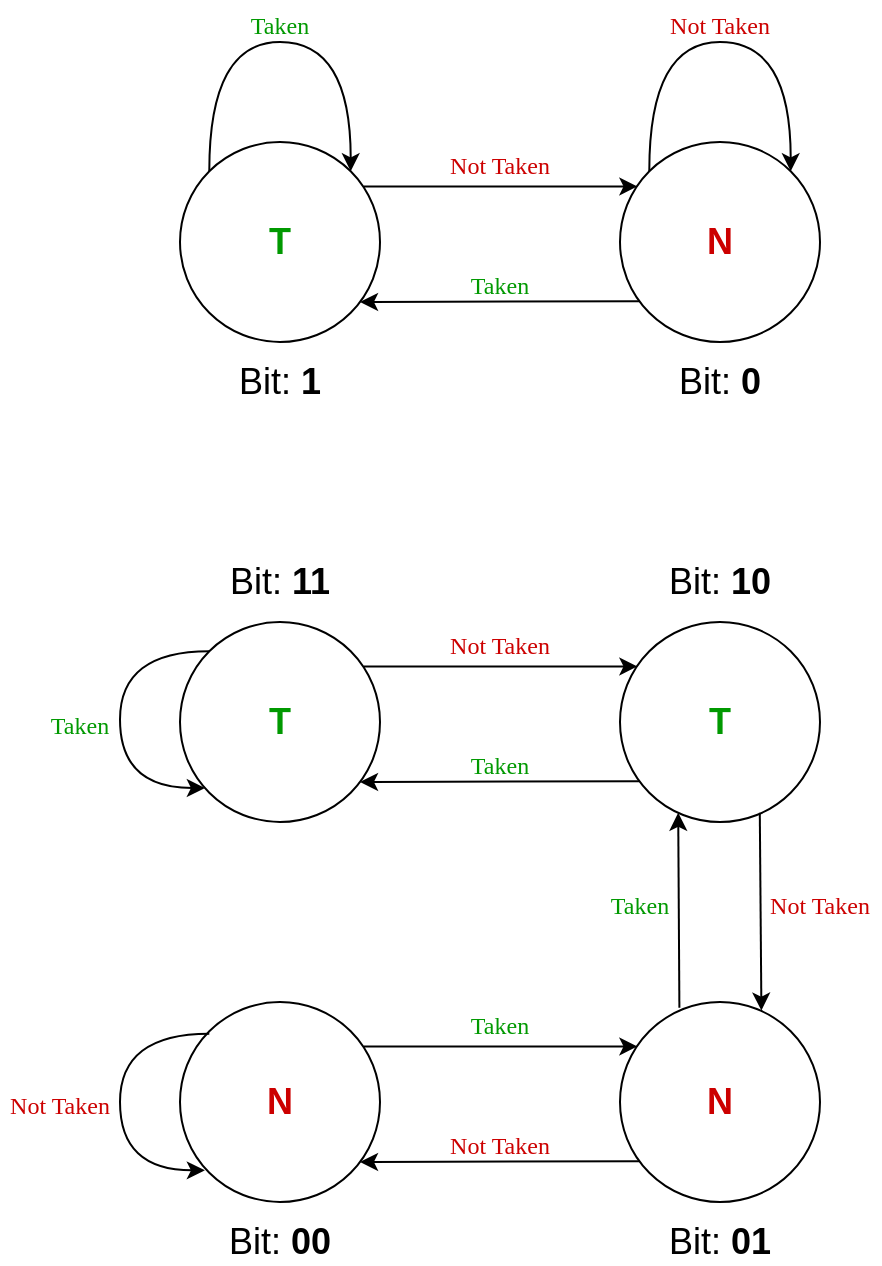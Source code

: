 <mxfile version="20.5.3" type="device"><diagram id="3-t52tXllmwZHOhdJ-lu" name="Page-1"><mxGraphModel dx="939" dy="731" grid="1" gridSize="10" guides="1" tooltips="1" connect="1" arrows="1" fold="1" page="1" pageScale="1" pageWidth="850" pageHeight="1100" math="0" shadow="0"><root><mxCell id="0"/><mxCell id="1" parent="0"/><mxCell id="wJpvVLMRcYAPyDLTpvID-3" value="&lt;font color=&quot;#009900&quot; style=&quot;font-size: 18px;&quot;&gt;&lt;b&gt;T&lt;/b&gt;&lt;/font&gt;" style="ellipse;whiteSpace=wrap;html=1;aspect=fixed;" vertex="1" parent="1"><mxGeometry x="180" y="80" width="100" height="100" as="geometry"/></mxCell><mxCell id="wJpvVLMRcYAPyDLTpvID-4" value="&lt;font color=&quot;#cc0000&quot; style=&quot;font-size: 18px;&quot;&gt;&lt;b&gt;N&lt;/b&gt;&lt;/font&gt;" style="ellipse;whiteSpace=wrap;html=1;aspect=fixed;" vertex="1" parent="1"><mxGeometry x="400" y="80" width="100" height="100" as="geometry"/></mxCell><mxCell id="wJpvVLMRcYAPyDLTpvID-6" style="edgeStyle=orthogonalEdgeStyle;rounded=0;orthogonalLoop=1;jettySize=auto;html=1;exitX=0;exitY=0;exitDx=0;exitDy=0;entryX=1;entryY=0;entryDx=0;entryDy=0;curved=1;" edge="1" parent="1" source="wJpvVLMRcYAPyDLTpvID-3" target="wJpvVLMRcYAPyDLTpvID-3"><mxGeometry relative="1" as="geometry"><Array as="points"><mxPoint x="195" y="30"/><mxPoint x="265" y="30"/></Array></mxGeometry></mxCell><mxCell id="wJpvVLMRcYAPyDLTpvID-7" style="edgeStyle=orthogonalEdgeStyle;rounded=0;orthogonalLoop=1;jettySize=auto;html=1;exitX=0;exitY=0;exitDx=0;exitDy=0;entryX=1;entryY=0;entryDx=0;entryDy=0;curved=1;" edge="1" parent="1"><mxGeometry relative="1" as="geometry"><mxPoint x="414.645" y="94.645" as="sourcePoint"/><mxPoint x="485.355" y="94.645" as="targetPoint"/><Array as="points"><mxPoint x="415" y="30"/><mxPoint x="485" y="30"/></Array></mxGeometry></mxCell><mxCell id="wJpvVLMRcYAPyDLTpvID-11" value="" style="endArrow=classic;html=1;rounded=0;curved=1;exitX=0.92;exitY=0.223;exitDx=0;exitDy=0;exitPerimeter=0;entryX=0.087;entryY=0.222;entryDx=0;entryDy=0;entryPerimeter=0;" edge="1" parent="1" source="wJpvVLMRcYAPyDLTpvID-3" target="wJpvVLMRcYAPyDLTpvID-4"><mxGeometry width="50" height="50" relative="1" as="geometry"><mxPoint x="400" y="120" as="sourcePoint"/><mxPoint x="450" y="70" as="targetPoint"/></mxGeometry></mxCell><mxCell id="wJpvVLMRcYAPyDLTpvID-12" value="" style="endArrow=classic;html=1;rounded=0;curved=1;exitX=0.098;exitY=0.796;exitDx=0;exitDy=0;exitPerimeter=0;" edge="1" parent="1" source="wJpvVLMRcYAPyDLTpvID-4"><mxGeometry width="50" height="50" relative="1" as="geometry"><mxPoint x="282" y="112.3" as="sourcePoint"/><mxPoint x="270" y="160" as="targetPoint"/></mxGeometry></mxCell><mxCell id="wJpvVLMRcYAPyDLTpvID-13" value="&lt;font color=&quot;#009900&quot; face=&quot;Georgia&quot; style=&quot;font-size: 12px;&quot;&gt;Taken&lt;/font&gt;" style="text;html=1;strokeColor=none;fillColor=none;align=center;verticalAlign=middle;whiteSpace=wrap;rounded=0;fontSize=18;" vertex="1" parent="1"><mxGeometry x="200" y="10" width="60" height="20" as="geometry"/></mxCell><mxCell id="wJpvVLMRcYAPyDLTpvID-14" value="&lt;font color=&quot;#cc0000&quot; face=&quot;Georgia&quot; style=&quot;font-size: 12px;&quot;&gt;Not Taken&lt;/font&gt;" style="text;html=1;strokeColor=none;fillColor=none;align=center;verticalAlign=middle;whiteSpace=wrap;rounded=0;fontSize=18;" vertex="1" parent="1"><mxGeometry x="420" y="10" width="60" height="20" as="geometry"/></mxCell><mxCell id="wJpvVLMRcYAPyDLTpvID-15" value="&lt;font color=&quot;#cc0000&quot; face=&quot;Georgia&quot; style=&quot;font-size: 12px;&quot;&gt;Not Taken&lt;/font&gt;" style="text;html=1;strokeColor=none;fillColor=none;align=center;verticalAlign=middle;whiteSpace=wrap;rounded=0;fontSize=18;" vertex="1" parent="1"><mxGeometry x="310" y="80" width="60" height="20" as="geometry"/></mxCell><mxCell id="wJpvVLMRcYAPyDLTpvID-16" value="&lt;font color=&quot;#009900&quot; face=&quot;Georgia&quot; style=&quot;font-size: 12px;&quot;&gt;Taken&lt;/font&gt;" style="text;html=1;strokeColor=none;fillColor=none;align=center;verticalAlign=middle;whiteSpace=wrap;rounded=0;fontSize=18;" vertex="1" parent="1"><mxGeometry x="310" y="140" width="60" height="20" as="geometry"/></mxCell><mxCell id="wJpvVLMRcYAPyDLTpvID-17" value="&lt;font face=&quot;Helvetica&quot; style=&quot;font-size: 18px;&quot; color=&quot;#000000&quot;&gt;Bit:&lt;b style=&quot;&quot;&gt; 1&lt;/b&gt;&lt;/font&gt;" style="text;html=1;strokeColor=none;fillColor=none;align=center;verticalAlign=middle;whiteSpace=wrap;rounded=0;fontFamily=Georgia;fontSize=12;fontColor=#009900;" vertex="1" parent="1"><mxGeometry x="200" y="190" width="60" height="20" as="geometry"/></mxCell><mxCell id="wJpvVLMRcYAPyDLTpvID-18" value="&lt;font face=&quot;Helvetica&quot; style=&quot;font-size: 18px;&quot; color=&quot;#000000&quot;&gt;Bit:&lt;b style=&quot;&quot;&gt; 0&lt;/b&gt;&lt;/font&gt;" style="text;html=1;strokeColor=none;fillColor=none;align=center;verticalAlign=middle;whiteSpace=wrap;rounded=0;fontFamily=Georgia;fontSize=12;fontColor=#009900;" vertex="1" parent="1"><mxGeometry x="420" y="190" width="60" height="20" as="geometry"/></mxCell><mxCell id="wJpvVLMRcYAPyDLTpvID-19" value="&lt;font color=&quot;#009900&quot; style=&quot;font-size: 18px;&quot;&gt;&lt;b&gt;T&lt;/b&gt;&lt;/font&gt;" style="ellipse;whiteSpace=wrap;html=1;aspect=fixed;" vertex="1" parent="1"><mxGeometry x="180" y="320" width="100" height="100" as="geometry"/></mxCell><mxCell id="wJpvVLMRcYAPyDLTpvID-20" value="&lt;b style=&quot;color: rgb(0, 153, 0); font-size: 18px;&quot;&gt;T&lt;/b&gt;" style="ellipse;whiteSpace=wrap;html=1;aspect=fixed;" vertex="1" parent="1"><mxGeometry x="400" y="320" width="100" height="100" as="geometry"/></mxCell><mxCell id="wJpvVLMRcYAPyDLTpvID-21" style="edgeStyle=orthogonalEdgeStyle;rounded=0;orthogonalLoop=1;jettySize=auto;html=1;exitX=0;exitY=0;exitDx=0;exitDy=0;curved=1;" edge="1" parent="1" source="wJpvVLMRcYAPyDLTpvID-19" target="wJpvVLMRcYAPyDLTpvID-19"><mxGeometry relative="1" as="geometry"><Array as="points"><mxPoint x="150" y="335"/><mxPoint x="150" y="403"/></Array></mxGeometry></mxCell><mxCell id="wJpvVLMRcYAPyDLTpvID-23" value="" style="endArrow=classic;html=1;rounded=0;curved=1;exitX=0.92;exitY=0.223;exitDx=0;exitDy=0;exitPerimeter=0;entryX=0.087;entryY=0.222;entryDx=0;entryDy=0;entryPerimeter=0;" edge="1" parent="1" source="wJpvVLMRcYAPyDLTpvID-19" target="wJpvVLMRcYAPyDLTpvID-20"><mxGeometry width="50" height="50" relative="1" as="geometry"><mxPoint x="400" y="360" as="sourcePoint"/><mxPoint x="450" y="310" as="targetPoint"/></mxGeometry></mxCell><mxCell id="wJpvVLMRcYAPyDLTpvID-24" value="" style="endArrow=classic;html=1;rounded=0;curved=1;exitX=0.098;exitY=0.796;exitDx=0;exitDy=0;exitPerimeter=0;" edge="1" parent="1" source="wJpvVLMRcYAPyDLTpvID-20"><mxGeometry width="50" height="50" relative="1" as="geometry"><mxPoint x="282" y="352.3" as="sourcePoint"/><mxPoint x="270" y="400" as="targetPoint"/></mxGeometry></mxCell><mxCell id="wJpvVLMRcYAPyDLTpvID-25" value="&lt;font color=&quot;#009900&quot; face=&quot;Georgia&quot; style=&quot;font-size: 12px;&quot;&gt;Taken&lt;/font&gt;" style="text;html=1;strokeColor=none;fillColor=none;align=center;verticalAlign=middle;whiteSpace=wrap;rounded=0;fontSize=18;" vertex="1" parent="1"><mxGeometry x="100" y="360" width="60" height="20" as="geometry"/></mxCell><mxCell id="wJpvVLMRcYAPyDLTpvID-27" value="&lt;font color=&quot;#cc0000&quot; face=&quot;Georgia&quot; style=&quot;font-size: 12px;&quot;&gt;Not Taken&lt;/font&gt;" style="text;html=1;strokeColor=none;fillColor=none;align=center;verticalAlign=middle;whiteSpace=wrap;rounded=0;fontSize=18;" vertex="1" parent="1"><mxGeometry x="310" y="320" width="60" height="20" as="geometry"/></mxCell><mxCell id="wJpvVLMRcYAPyDLTpvID-28" value="&lt;font color=&quot;#009900&quot; face=&quot;Georgia&quot; style=&quot;font-size: 12px;&quot;&gt;Taken&lt;/font&gt;" style="text;html=1;strokeColor=none;fillColor=none;align=center;verticalAlign=middle;whiteSpace=wrap;rounded=0;fontSize=18;" vertex="1" parent="1"><mxGeometry x="310" y="380" width="60" height="20" as="geometry"/></mxCell><mxCell id="wJpvVLMRcYAPyDLTpvID-31" value="&lt;b style=&quot;color: rgb(204, 0, 0); font-size: 18px;&quot;&gt;N&lt;/b&gt;" style="ellipse;whiteSpace=wrap;html=1;aspect=fixed;" vertex="1" parent="1"><mxGeometry x="180" y="510" width="100" height="100" as="geometry"/></mxCell><mxCell id="wJpvVLMRcYAPyDLTpvID-32" value="&lt;font color=&quot;#cc0000&quot; style=&quot;font-size: 18px;&quot;&gt;&lt;b&gt;N&lt;/b&gt;&lt;/font&gt;" style="ellipse;whiteSpace=wrap;html=1;aspect=fixed;" vertex="1" parent="1"><mxGeometry x="400" y="510" width="100" height="100" as="geometry"/></mxCell><mxCell id="wJpvVLMRcYAPyDLTpvID-35" value="" style="endArrow=classic;html=1;rounded=0;curved=1;exitX=0.92;exitY=0.223;exitDx=0;exitDy=0;exitPerimeter=0;entryX=0.087;entryY=0.222;entryDx=0;entryDy=0;entryPerimeter=0;" edge="1" parent="1" source="wJpvVLMRcYAPyDLTpvID-31" target="wJpvVLMRcYAPyDLTpvID-32"><mxGeometry width="50" height="50" relative="1" as="geometry"><mxPoint x="400" y="550" as="sourcePoint"/><mxPoint x="450" y="500" as="targetPoint"/></mxGeometry></mxCell><mxCell id="wJpvVLMRcYAPyDLTpvID-36" value="" style="endArrow=classic;html=1;rounded=0;curved=1;exitX=0.098;exitY=0.796;exitDx=0;exitDy=0;exitPerimeter=0;" edge="1" parent="1" source="wJpvVLMRcYAPyDLTpvID-32"><mxGeometry width="50" height="50" relative="1" as="geometry"><mxPoint x="282" y="542.3" as="sourcePoint"/><mxPoint x="270" y="590" as="targetPoint"/></mxGeometry></mxCell><mxCell id="wJpvVLMRcYAPyDLTpvID-38" value="&lt;font color=&quot;#cc0000&quot; face=&quot;Georgia&quot; style=&quot;font-size: 12px;&quot;&gt;Not Taken&lt;/font&gt;" style="text;html=1;strokeColor=none;fillColor=none;align=center;verticalAlign=middle;whiteSpace=wrap;rounded=0;fontSize=18;" vertex="1" parent="1"><mxGeometry x="90" y="550" width="60" height="20" as="geometry"/></mxCell><mxCell id="wJpvVLMRcYAPyDLTpvID-39" value="&lt;span style=&quot;color: rgb(0, 153, 0); font-family: Georgia; font-size: 12px;&quot;&gt;Taken&lt;/span&gt;" style="text;html=1;strokeColor=none;fillColor=none;align=center;verticalAlign=middle;whiteSpace=wrap;rounded=0;fontSize=18;" vertex="1" parent="1"><mxGeometry x="310" y="510" width="60" height="20" as="geometry"/></mxCell><mxCell id="wJpvVLMRcYAPyDLTpvID-41" value="&lt;font face=&quot;Helvetica&quot; style=&quot;font-size: 18px;&quot; color=&quot;#000000&quot;&gt;Bit:&lt;b style=&quot;&quot;&gt;&amp;nbsp;00&lt;/b&gt;&lt;/font&gt;" style="text;html=1;strokeColor=none;fillColor=none;align=center;verticalAlign=middle;whiteSpace=wrap;rounded=0;fontFamily=Georgia;fontSize=12;fontColor=#009900;" vertex="1" parent="1"><mxGeometry x="200" y="620" width="60" height="20" as="geometry"/></mxCell><mxCell id="wJpvVLMRcYAPyDLTpvID-42" value="&lt;font face=&quot;Helvetica&quot; style=&quot;font-size: 18px;&quot; color=&quot;#000000&quot;&gt;Bit:&lt;b style=&quot;&quot;&gt; 01&lt;/b&gt;&lt;/font&gt;" style="text;html=1;strokeColor=none;fillColor=none;align=center;verticalAlign=middle;whiteSpace=wrap;rounded=0;fontFamily=Georgia;fontSize=12;fontColor=#009900;" vertex="1" parent="1"><mxGeometry x="420" y="620" width="60" height="20" as="geometry"/></mxCell><mxCell id="wJpvVLMRcYAPyDLTpvID-46" value="&lt;font color=&quot;#cc0000&quot; face=&quot;Georgia&quot; style=&quot;font-size: 12px;&quot;&gt;Not Taken&lt;/font&gt;" style="text;html=1;strokeColor=none;fillColor=none;align=center;verticalAlign=middle;whiteSpace=wrap;rounded=0;fontSize=18;rotation=0;" vertex="1" parent="1"><mxGeometry x="470" y="450" width="60" height="20" as="geometry"/></mxCell><mxCell id="wJpvVLMRcYAPyDLTpvID-47" value="&lt;font color=&quot;#cc0000&quot; face=&quot;Georgia&quot; style=&quot;font-size: 12px;&quot;&gt;Not Taken&lt;/font&gt;" style="text;html=1;strokeColor=none;fillColor=none;align=center;verticalAlign=middle;whiteSpace=wrap;rounded=0;fontSize=18;" vertex="1" parent="1"><mxGeometry x="310" y="570" width="60" height="20" as="geometry"/></mxCell><mxCell id="wJpvVLMRcYAPyDLTpvID-48" style="edgeStyle=orthogonalEdgeStyle;rounded=0;orthogonalLoop=1;jettySize=auto;html=1;exitX=0;exitY=0;exitDx=0;exitDy=0;curved=1;" edge="1" parent="1"><mxGeometry relative="1" as="geometry"><Array as="points"><mxPoint x="150" y="526.18"/><mxPoint x="150" y="594.18"/></Array><mxPoint x="194.645" y="525.825" as="sourcePoint"/><mxPoint x="192.437" y="594.18" as="targetPoint"/></mxGeometry></mxCell><mxCell id="wJpvVLMRcYAPyDLTpvID-49" value="" style="endArrow=classic;html=1;rounded=0;fontFamily=Helvetica;fontSize=18;fontColor=#000000;curved=1;exitX=0.699;exitY=0.954;exitDx=0;exitDy=0;exitPerimeter=0;entryX=0.707;entryY=0.043;entryDx=0;entryDy=0;entryPerimeter=0;" edge="1" parent="1" source="wJpvVLMRcYAPyDLTpvID-20" target="wJpvVLMRcYAPyDLTpvID-32"><mxGeometry width="50" height="50" relative="1" as="geometry"><mxPoint x="380" y="480" as="sourcePoint"/><mxPoint x="430" y="430" as="targetPoint"/></mxGeometry></mxCell><mxCell id="wJpvVLMRcYAPyDLTpvID-50" value="" style="endArrow=classic;html=1;rounded=0;fontFamily=Helvetica;fontSize=18;fontColor=#000000;curved=1;exitX=0.297;exitY=0.029;exitDx=0;exitDy=0;exitPerimeter=0;entryX=0.291;entryY=0.954;entryDx=0;entryDy=0;entryPerimeter=0;" edge="1" parent="1" source="wJpvVLMRcYAPyDLTpvID-32" target="wJpvVLMRcYAPyDLTpvID-20"><mxGeometry width="50" height="50" relative="1" as="geometry"><mxPoint x="479.9" y="425.4" as="sourcePoint"/><mxPoint x="430" y="420" as="targetPoint"/></mxGeometry></mxCell><mxCell id="wJpvVLMRcYAPyDLTpvID-51" value="&lt;span style=&quot;color: rgb(0, 153, 0); font-family: Georgia; font-size: 12px;&quot;&gt;Taken&lt;/span&gt;" style="text;html=1;strokeColor=none;fillColor=none;align=center;verticalAlign=middle;whiteSpace=wrap;rounded=0;fontSize=18;" vertex="1" parent="1"><mxGeometry x="380" y="450" width="60" height="20" as="geometry"/></mxCell><mxCell id="wJpvVLMRcYAPyDLTpvID-52" value="&lt;font face=&quot;Helvetica&quot; style=&quot;font-size: 18px;&quot; color=&quot;#000000&quot;&gt;Bit:&lt;b style=&quot;&quot;&gt;&amp;nbsp;10&lt;/b&gt;&lt;/font&gt;" style="text;html=1;strokeColor=none;fillColor=none;align=center;verticalAlign=middle;whiteSpace=wrap;rounded=0;fontFamily=Georgia;fontSize=12;fontColor=#009900;" vertex="1" parent="1"><mxGeometry x="420" y="290" width="60" height="20" as="geometry"/></mxCell><mxCell id="wJpvVLMRcYAPyDLTpvID-53" value="&lt;font face=&quot;Helvetica&quot; style=&quot;font-size: 18px;&quot; color=&quot;#000000&quot;&gt;Bit:&lt;b style=&quot;&quot;&gt;&amp;nbsp;11&lt;/b&gt;&lt;/font&gt;" style="text;html=1;strokeColor=none;fillColor=none;align=center;verticalAlign=middle;whiteSpace=wrap;rounded=0;fontFamily=Georgia;fontSize=12;fontColor=#009900;" vertex="1" parent="1"><mxGeometry x="200" y="290" width="60" height="20" as="geometry"/></mxCell></root></mxGraphModel></diagram></mxfile>
